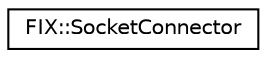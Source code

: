 digraph "Graphical Class Hierarchy"
{
  edge [fontname="Helvetica",fontsize="10",labelfontname="Helvetica",labelfontsize="10"];
  node [fontname="Helvetica",fontsize="10",shape=record];
  rankdir="LR";
  Node0 [label="FIX::SocketConnector",height=0.2,width=0.4,color="black", fillcolor="white", style="filled",URL="$class_f_i_x_1_1_socket_connector.html",tooltip="Connects sockets to remote ports and addresses. "];
}
